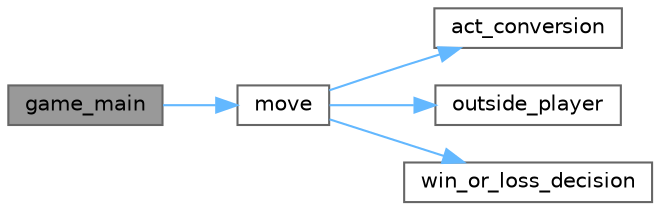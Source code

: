 digraph "game_main"
{
 // LATEX_PDF_SIZE
  bgcolor="transparent";
  edge [fontname=Helvetica,fontsize=10,labelfontname=Helvetica,labelfontsize=10];
  node [fontname=Helvetica,fontsize=10,shape=box,height=0.2,width=0.4];
  rankdir="LR";
  Node1 [id="Node000001",label="game_main",height=0.2,width=0.4,color="gray40", fillcolor="grey60", style="filled", fontcolor="black",tooltip="ゲーム進行関数（メイン）"];
  Node1 -> Node2 [id="edge5_Node000001_Node000002",color="steelblue1",style="solid",tooltip=" "];
  Node2 [id="Node000002",label="move",height=0.2,width=0.4,color="grey40", fillcolor="white", style="filled",URL="$game_8c.html#a3c8bc1cd598e6d4535061d375b6f4369",tooltip="プレイヤーの移動関数"];
  Node2 -> Node3 [id="edge6_Node000002_Node000003",color="steelblue1",style="solid",tooltip=" "];
  Node3 [id="Node000003",label="act_conversion",height=0.2,width=0.4,color="grey40", fillcolor="white", style="filled",URL="$game_8c.html#ac77787cbf2de49e998e34a7dbe58202b",tooltip="移動向きから座標の変化値に変換"];
  Node2 -> Node4 [id="edge7_Node000002_Node000004",color="steelblue1",style="solid",tooltip=" "];
  Node4 [id="Node000004",label="outside_player",height=0.2,width=0.4,color="grey40", fillcolor="white", style="filled",URL="$game_8c.html#a6b0341d04d731d716876aa81039d5ab2",tooltip="プレイヤーの座標がボードの範囲外かどうかを判定する"];
  Node2 -> Node5 [id="edge8_Node000002_Node000005",color="steelblue1",style="solid",tooltip=" "];
  Node5 [id="Node000005",label="win_or_loss_decision",height=0.2,width=0.4,color="grey40", fillcolor="white", style="filled",URL="$game_8c.html#a8700dfc16655e8e84138731f440fea48",tooltip="勝敗判定"];
}
